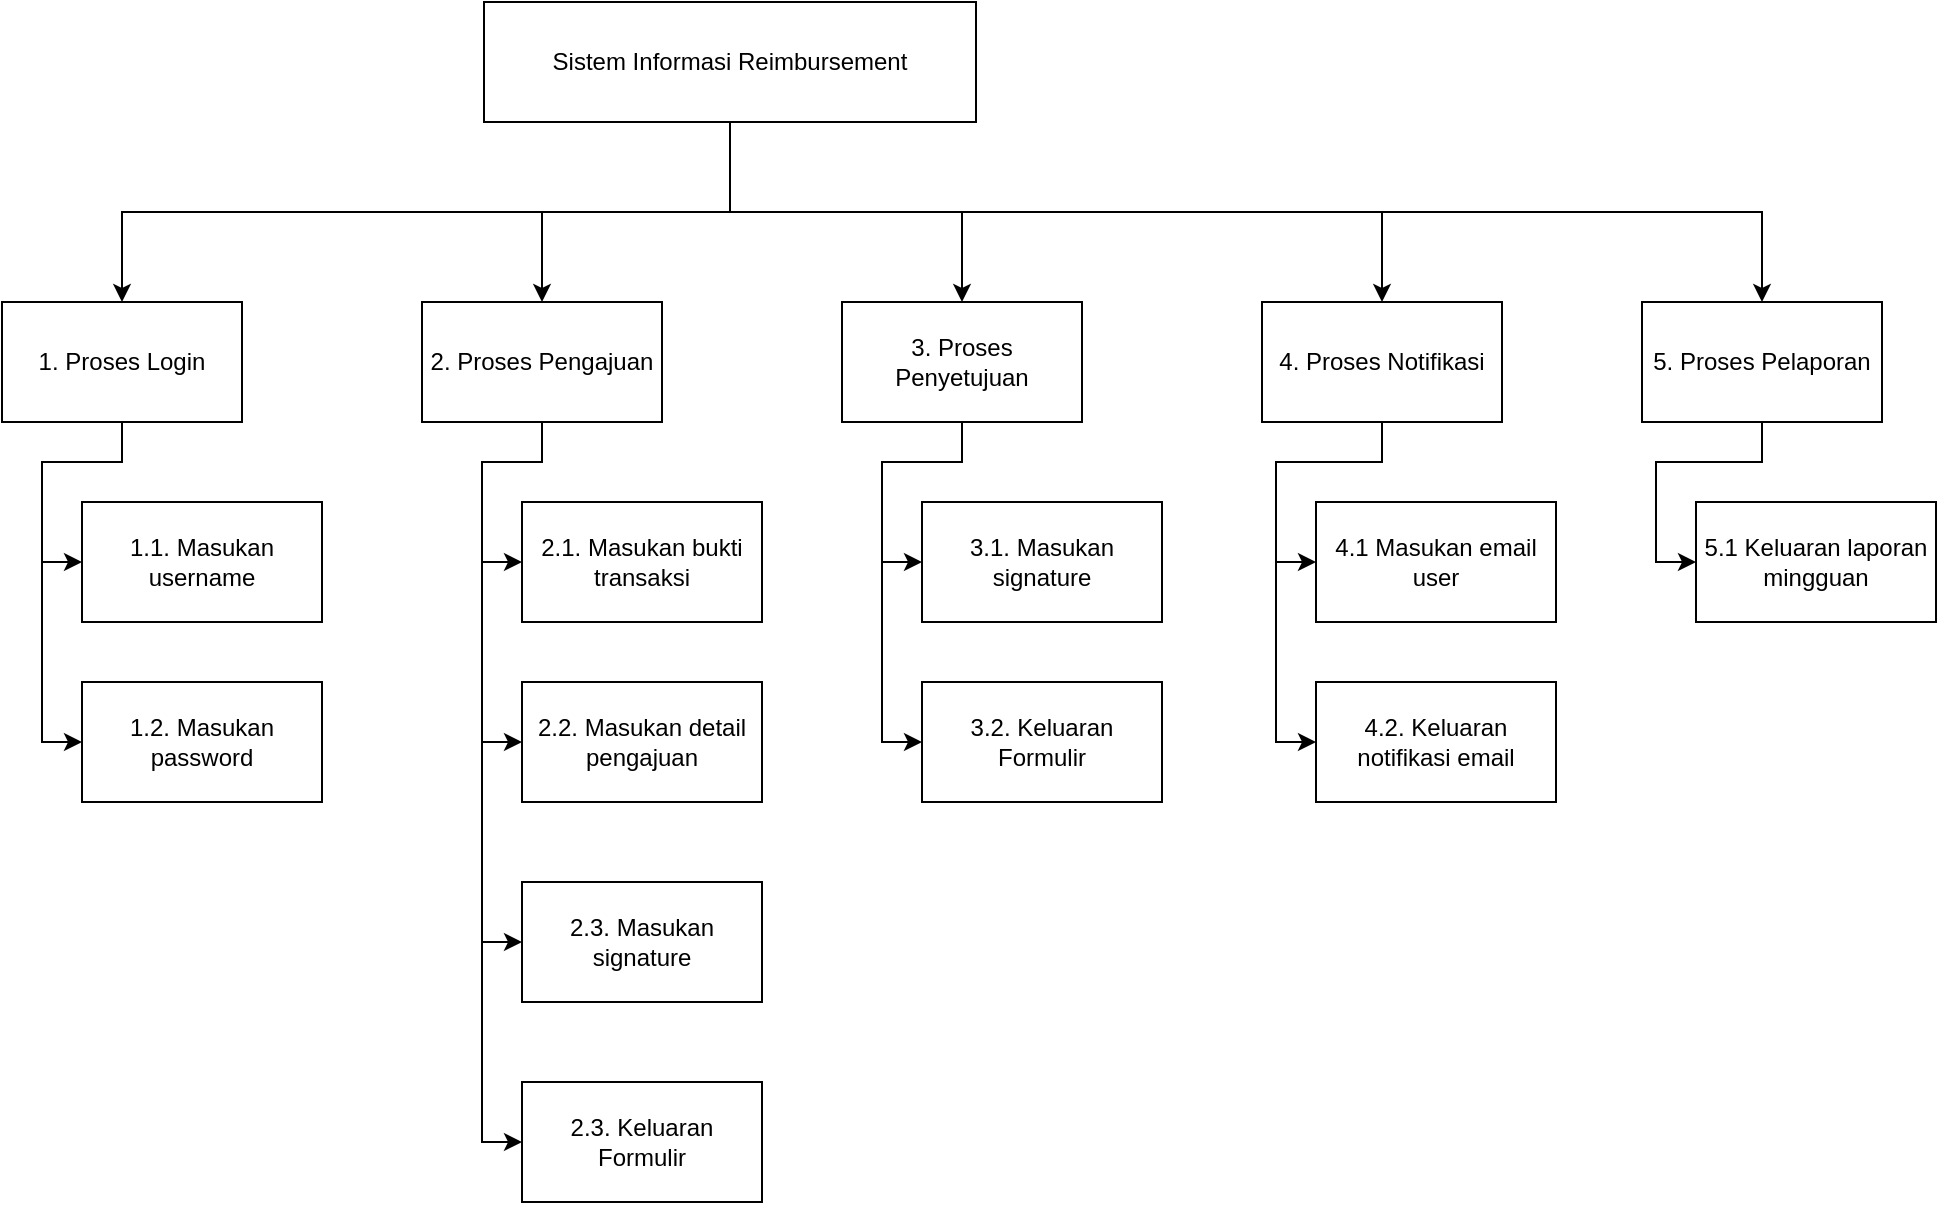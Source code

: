 <mxfile version="21.6.6" type="github">
  <diagram id="prtHgNgQTEPvFCAcTncT" name="Page-1">
    <mxGraphModel dx="1434" dy="774" grid="1" gridSize="10" guides="1" tooltips="1" connect="1" arrows="1" fold="1" page="1" pageScale="1" pageWidth="827" pageHeight="1169" math="0" shadow="0">
      <root>
        <mxCell id="0" />
        <mxCell id="1" parent="0" />
        <mxCell id="KfGNjoiaX9yhUuTq-hGN-1" style="edgeStyle=orthogonalEdgeStyle;rounded=0;orthogonalLoop=1;jettySize=auto;html=1;exitX=0.5;exitY=1;exitDx=0;exitDy=0;entryX=0.5;entryY=0;entryDx=0;entryDy=0;" edge="1" parent="1" source="KfGNjoiaX9yhUuTq-hGN-6" target="KfGNjoiaX9yhUuTq-hGN-9">
          <mxGeometry relative="1" as="geometry" />
        </mxCell>
        <mxCell id="KfGNjoiaX9yhUuTq-hGN-2" style="edgeStyle=orthogonalEdgeStyle;rounded=0;orthogonalLoop=1;jettySize=auto;html=1;exitX=0.5;exitY=1;exitDx=0;exitDy=0;entryX=0.5;entryY=0;entryDx=0;entryDy=0;" edge="1" parent="1" source="KfGNjoiaX9yhUuTq-hGN-6" target="KfGNjoiaX9yhUuTq-hGN-14">
          <mxGeometry relative="1" as="geometry" />
        </mxCell>
        <mxCell id="KfGNjoiaX9yhUuTq-hGN-3" style="edgeStyle=orthogonalEdgeStyle;rounded=0;orthogonalLoop=1;jettySize=auto;html=1;exitX=0.5;exitY=1;exitDx=0;exitDy=0;entryX=0.5;entryY=0;entryDx=0;entryDy=0;" edge="1" parent="1" source="KfGNjoiaX9yhUuTq-hGN-6" target="KfGNjoiaX9yhUuTq-hGN-17">
          <mxGeometry relative="1" as="geometry" />
        </mxCell>
        <mxCell id="KfGNjoiaX9yhUuTq-hGN-4" style="edgeStyle=orthogonalEdgeStyle;rounded=0;orthogonalLoop=1;jettySize=auto;html=1;exitX=0.5;exitY=1;exitDx=0;exitDy=0;entryX=0.5;entryY=0;entryDx=0;entryDy=0;" edge="1" parent="1" source="KfGNjoiaX9yhUuTq-hGN-6" target="KfGNjoiaX9yhUuTq-hGN-20">
          <mxGeometry relative="1" as="geometry" />
        </mxCell>
        <mxCell id="KfGNjoiaX9yhUuTq-hGN-5" style="edgeStyle=orthogonalEdgeStyle;rounded=0;orthogonalLoop=1;jettySize=auto;html=1;exitX=0.5;exitY=1;exitDx=0;exitDy=0;entryX=0.5;entryY=0;entryDx=0;entryDy=0;" edge="1" parent="1" source="KfGNjoiaX9yhUuTq-hGN-6" target="KfGNjoiaX9yhUuTq-hGN-32">
          <mxGeometry relative="1" as="geometry" />
        </mxCell>
        <mxCell id="KfGNjoiaX9yhUuTq-hGN-6" value="Sistem Informasi Reimbursement" style="rounded=0;whiteSpace=wrap;html=1;" vertex="1" parent="1">
          <mxGeometry x="291" y="20" width="246" height="60" as="geometry" />
        </mxCell>
        <mxCell id="KfGNjoiaX9yhUuTq-hGN-7" style="edgeStyle=orthogonalEdgeStyle;rounded=0;orthogonalLoop=1;jettySize=auto;html=1;exitX=0.5;exitY=1;exitDx=0;exitDy=0;entryX=0;entryY=0.5;entryDx=0;entryDy=0;" edge="1" parent="1" source="KfGNjoiaX9yhUuTq-hGN-9" target="KfGNjoiaX9yhUuTq-hGN-21">
          <mxGeometry relative="1" as="geometry" />
        </mxCell>
        <mxCell id="KfGNjoiaX9yhUuTq-hGN-8" style="edgeStyle=orthogonalEdgeStyle;rounded=0;orthogonalLoop=1;jettySize=auto;html=1;exitX=0.5;exitY=1;exitDx=0;exitDy=0;entryX=0;entryY=0.5;entryDx=0;entryDy=0;" edge="1" parent="1" source="KfGNjoiaX9yhUuTq-hGN-9" target="KfGNjoiaX9yhUuTq-hGN-22">
          <mxGeometry relative="1" as="geometry">
            <Array as="points">
              <mxPoint x="110" y="250" />
              <mxPoint x="70" y="250" />
              <mxPoint x="70" y="390" />
            </Array>
          </mxGeometry>
        </mxCell>
        <mxCell id="KfGNjoiaX9yhUuTq-hGN-9" value="1. Proses Login" style="rounded=0;whiteSpace=wrap;html=1;" vertex="1" parent="1">
          <mxGeometry x="50" y="170" width="120" height="60" as="geometry" />
        </mxCell>
        <mxCell id="KfGNjoiaX9yhUuTq-hGN-10" style="edgeStyle=orthogonalEdgeStyle;rounded=0;orthogonalLoop=1;jettySize=auto;html=1;exitX=0.5;exitY=1;exitDx=0;exitDy=0;entryX=0;entryY=0.5;entryDx=0;entryDy=0;" edge="1" parent="1" source="KfGNjoiaX9yhUuTq-hGN-14" target="KfGNjoiaX9yhUuTq-hGN-23">
          <mxGeometry relative="1" as="geometry" />
        </mxCell>
        <mxCell id="KfGNjoiaX9yhUuTq-hGN-11" style="edgeStyle=orthogonalEdgeStyle;rounded=0;orthogonalLoop=1;jettySize=auto;html=1;exitX=0.5;exitY=1;exitDx=0;exitDy=0;entryX=0;entryY=0.5;entryDx=0;entryDy=0;" edge="1" parent="1" source="KfGNjoiaX9yhUuTq-hGN-14" target="KfGNjoiaX9yhUuTq-hGN-25">
          <mxGeometry relative="1" as="geometry">
            <Array as="points">
              <mxPoint x="320" y="250" />
              <mxPoint x="290" y="250" />
              <mxPoint x="290" y="390" />
            </Array>
          </mxGeometry>
        </mxCell>
        <mxCell id="KfGNjoiaX9yhUuTq-hGN-12" style="edgeStyle=orthogonalEdgeStyle;rounded=0;orthogonalLoop=1;jettySize=auto;html=1;exitX=0.5;exitY=1;exitDx=0;exitDy=0;entryX=0;entryY=0.5;entryDx=0;entryDy=0;" edge="1" parent="1" source="KfGNjoiaX9yhUuTq-hGN-14" target="KfGNjoiaX9yhUuTq-hGN-24">
          <mxGeometry relative="1" as="geometry">
            <Array as="points">
              <mxPoint x="320" y="250" />
              <mxPoint x="290" y="250" />
              <mxPoint x="290" y="490" />
            </Array>
          </mxGeometry>
        </mxCell>
        <mxCell id="KfGNjoiaX9yhUuTq-hGN-13" style="edgeStyle=orthogonalEdgeStyle;rounded=0;orthogonalLoop=1;jettySize=auto;html=1;exitX=0.5;exitY=1;exitDx=0;exitDy=0;entryX=0;entryY=0.5;entryDx=0;entryDy=0;" edge="1" parent="1" source="KfGNjoiaX9yhUuTq-hGN-14" target="KfGNjoiaX9yhUuTq-hGN-26">
          <mxGeometry relative="1" as="geometry">
            <Array as="points">
              <mxPoint x="320" y="250" />
              <mxPoint x="290" y="250" />
              <mxPoint x="290" y="590" />
            </Array>
          </mxGeometry>
        </mxCell>
        <mxCell id="KfGNjoiaX9yhUuTq-hGN-14" value="2. Proses Pengajuan" style="rounded=0;whiteSpace=wrap;html=1;" vertex="1" parent="1">
          <mxGeometry x="260" y="170" width="120" height="60" as="geometry" />
        </mxCell>
        <mxCell id="KfGNjoiaX9yhUuTq-hGN-15" style="edgeStyle=orthogonalEdgeStyle;rounded=0;orthogonalLoop=1;jettySize=auto;html=1;exitX=0.5;exitY=1;exitDx=0;exitDy=0;entryX=0;entryY=0.5;entryDx=0;entryDy=0;" edge="1" parent="1" source="KfGNjoiaX9yhUuTq-hGN-17" target="KfGNjoiaX9yhUuTq-hGN-27">
          <mxGeometry relative="1" as="geometry" />
        </mxCell>
        <mxCell id="KfGNjoiaX9yhUuTq-hGN-16" style="edgeStyle=orthogonalEdgeStyle;rounded=0;orthogonalLoop=1;jettySize=auto;html=1;exitX=0.5;exitY=1;exitDx=0;exitDy=0;entryX=0;entryY=0.5;entryDx=0;entryDy=0;" edge="1" parent="1" source="KfGNjoiaX9yhUuTq-hGN-17" target="KfGNjoiaX9yhUuTq-hGN-28">
          <mxGeometry relative="1" as="geometry">
            <Array as="points">
              <mxPoint x="530" y="250" />
              <mxPoint x="490" y="250" />
              <mxPoint x="490" y="390" />
            </Array>
          </mxGeometry>
        </mxCell>
        <mxCell id="KfGNjoiaX9yhUuTq-hGN-17" value="3. Proses Penyetujuan" style="rounded=0;whiteSpace=wrap;html=1;" vertex="1" parent="1">
          <mxGeometry x="470" y="170" width="120" height="60" as="geometry" />
        </mxCell>
        <mxCell id="KfGNjoiaX9yhUuTq-hGN-18" style="edgeStyle=orthogonalEdgeStyle;rounded=0;orthogonalLoop=1;jettySize=auto;html=1;exitX=0.5;exitY=1;exitDx=0;exitDy=0;entryX=0;entryY=0.5;entryDx=0;entryDy=0;" edge="1" parent="1" source="KfGNjoiaX9yhUuTq-hGN-20" target="KfGNjoiaX9yhUuTq-hGN-29">
          <mxGeometry relative="1" as="geometry" />
        </mxCell>
        <mxCell id="KfGNjoiaX9yhUuTq-hGN-19" style="edgeStyle=orthogonalEdgeStyle;rounded=0;orthogonalLoop=1;jettySize=auto;html=1;exitX=0.5;exitY=1;exitDx=0;exitDy=0;entryX=0;entryY=0.5;entryDx=0;entryDy=0;" edge="1" parent="1" source="KfGNjoiaX9yhUuTq-hGN-20" target="KfGNjoiaX9yhUuTq-hGN-30">
          <mxGeometry relative="1" as="geometry">
            <Array as="points">
              <mxPoint x="740" y="250" />
              <mxPoint x="687" y="250" />
              <mxPoint x="687" y="390" />
            </Array>
          </mxGeometry>
        </mxCell>
        <mxCell id="KfGNjoiaX9yhUuTq-hGN-20" value="4. Proses Notifikasi" style="rounded=0;whiteSpace=wrap;html=1;" vertex="1" parent="1">
          <mxGeometry x="680" y="170" width="120" height="60" as="geometry" />
        </mxCell>
        <mxCell id="KfGNjoiaX9yhUuTq-hGN-21" value="1.1. Masukan username" style="whiteSpace=wrap;html=1;rounded=0;" vertex="1" parent="1">
          <mxGeometry x="90" y="270" width="120" height="60" as="geometry" />
        </mxCell>
        <mxCell id="KfGNjoiaX9yhUuTq-hGN-22" value="1.2. Masukan password" style="whiteSpace=wrap;html=1;rounded=0;" vertex="1" parent="1">
          <mxGeometry x="90" y="360" width="120" height="60" as="geometry" />
        </mxCell>
        <mxCell id="KfGNjoiaX9yhUuTq-hGN-23" value="2.1. Masukan bukti transaksi" style="whiteSpace=wrap;html=1;rounded=0;" vertex="1" parent="1">
          <mxGeometry x="310" y="270" width="120" height="60" as="geometry" />
        </mxCell>
        <mxCell id="KfGNjoiaX9yhUuTq-hGN-24" value="2.3. Masukan signature" style="whiteSpace=wrap;html=1;rounded=0;" vertex="1" parent="1">
          <mxGeometry x="310" y="460" width="120" height="60" as="geometry" />
        </mxCell>
        <mxCell id="KfGNjoiaX9yhUuTq-hGN-25" value="2.2. Masukan detail pengajuan" style="whiteSpace=wrap;html=1;rounded=0;" vertex="1" parent="1">
          <mxGeometry x="310" y="360" width="120" height="60" as="geometry" />
        </mxCell>
        <mxCell id="KfGNjoiaX9yhUuTq-hGN-26" value="2.3. Keluaran Formulir" style="whiteSpace=wrap;html=1;rounded=0;" vertex="1" parent="1">
          <mxGeometry x="310" y="560" width="120" height="60" as="geometry" />
        </mxCell>
        <mxCell id="KfGNjoiaX9yhUuTq-hGN-27" value="3.1. Masukan signature" style="whiteSpace=wrap;html=1;rounded=0;" vertex="1" parent="1">
          <mxGeometry x="510" y="270" width="120" height="60" as="geometry" />
        </mxCell>
        <mxCell id="KfGNjoiaX9yhUuTq-hGN-28" value="3.2. Keluaran Formulir" style="whiteSpace=wrap;html=1;rounded=0;" vertex="1" parent="1">
          <mxGeometry x="510" y="360" width="120" height="60" as="geometry" />
        </mxCell>
        <mxCell id="KfGNjoiaX9yhUuTq-hGN-29" value="4.1 Masukan email user" style="whiteSpace=wrap;html=1;rounded=0;" vertex="1" parent="1">
          <mxGeometry x="707" y="270" width="120" height="60" as="geometry" />
        </mxCell>
        <mxCell id="KfGNjoiaX9yhUuTq-hGN-30" value="4.2. Keluaran notifikasi email" style="whiteSpace=wrap;html=1;rounded=0;" vertex="1" parent="1">
          <mxGeometry x="707" y="360" width="120" height="60" as="geometry" />
        </mxCell>
        <mxCell id="KfGNjoiaX9yhUuTq-hGN-31" style="edgeStyle=orthogonalEdgeStyle;rounded=0;orthogonalLoop=1;jettySize=auto;html=1;exitX=0.5;exitY=1;exitDx=0;exitDy=0;entryX=0;entryY=0.5;entryDx=0;entryDy=0;" edge="1" parent="1" source="KfGNjoiaX9yhUuTq-hGN-32" target="KfGNjoiaX9yhUuTq-hGN-33">
          <mxGeometry relative="1" as="geometry" />
        </mxCell>
        <mxCell id="KfGNjoiaX9yhUuTq-hGN-32" value="5. Proses Pelaporan" style="rounded=0;whiteSpace=wrap;html=1;" vertex="1" parent="1">
          <mxGeometry x="870" y="170" width="120" height="60" as="geometry" />
        </mxCell>
        <mxCell id="KfGNjoiaX9yhUuTq-hGN-33" value="5.1 Keluaran laporan mingguan" style="whiteSpace=wrap;html=1;rounded=0;" vertex="1" parent="1">
          <mxGeometry x="897" y="270" width="120" height="60" as="geometry" />
        </mxCell>
      </root>
    </mxGraphModel>
  </diagram>
</mxfile>
